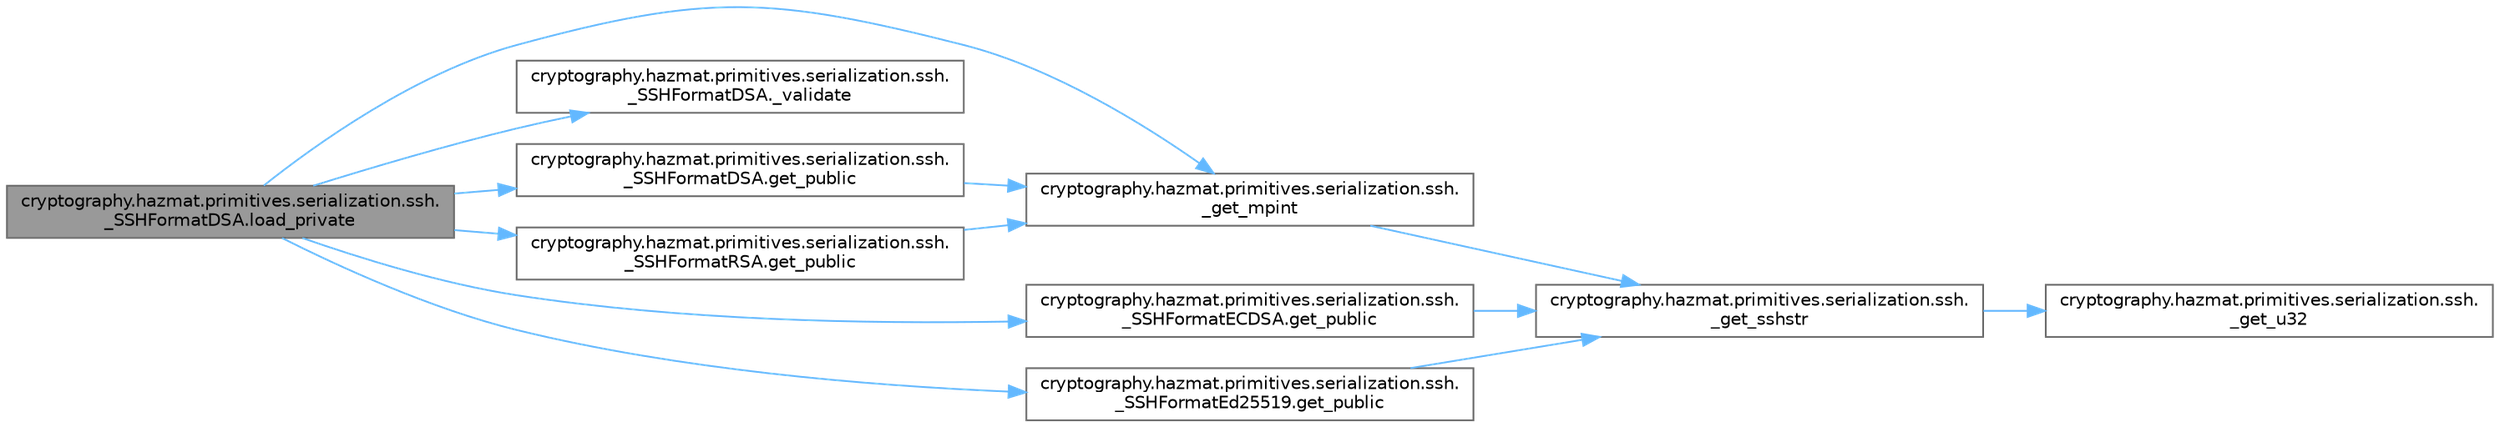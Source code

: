 digraph "cryptography.hazmat.primitives.serialization.ssh._SSHFormatDSA.load_private"
{
 // LATEX_PDF_SIZE
  bgcolor="transparent";
  edge [fontname=Helvetica,fontsize=10,labelfontname=Helvetica,labelfontsize=10];
  node [fontname=Helvetica,fontsize=10,shape=box,height=0.2,width=0.4];
  rankdir="LR";
  Node1 [id="Node000001",label="cryptography.hazmat.primitives.serialization.ssh.\l_SSHFormatDSA.load_private",height=0.2,width=0.4,color="gray40", fillcolor="grey60", style="filled", fontcolor="black",tooltip=" "];
  Node1 -> Node2 [id="edge1_Node000001_Node000002",color="steelblue1",style="solid",tooltip=" "];
  Node2 [id="Node000002",label="cryptography.hazmat.primitives.serialization.ssh.\l_get_mpint",height=0.2,width=0.4,color="grey40", fillcolor="white", style="filled",URL="$namespacecryptography_1_1hazmat_1_1primitives_1_1serialization_1_1ssh.html#a11d287d0241d4b00655b76e43f01052f",tooltip=" "];
  Node2 -> Node3 [id="edge2_Node000002_Node000003",color="steelblue1",style="solid",tooltip=" "];
  Node3 [id="Node000003",label="cryptography.hazmat.primitives.serialization.ssh.\l_get_sshstr",height=0.2,width=0.4,color="grey40", fillcolor="white", style="filled",URL="$namespacecryptography_1_1hazmat_1_1primitives_1_1serialization_1_1ssh.html#acea83e2934286b096c62ad49a31af97d",tooltip=" "];
  Node3 -> Node4 [id="edge3_Node000003_Node000004",color="steelblue1",style="solid",tooltip=" "];
  Node4 [id="Node000004",label="cryptography.hazmat.primitives.serialization.ssh.\l_get_u32",height=0.2,width=0.4,color="grey40", fillcolor="white", style="filled",URL="$namespacecryptography_1_1hazmat_1_1primitives_1_1serialization_1_1ssh.html#a26956049368d12cbf63d91e78ff06b3a",tooltip=" "];
  Node1 -> Node5 [id="edge4_Node000001_Node000005",color="steelblue1",style="solid",tooltip=" "];
  Node5 [id="Node000005",label="cryptography.hazmat.primitives.serialization.ssh.\l_SSHFormatDSA._validate",height=0.2,width=0.4,color="grey40", fillcolor="white", style="filled",URL="$classcryptography_1_1hazmat_1_1primitives_1_1serialization_1_1ssh_1_1___s_s_h_format_d_s_a.html#a775b95ae132abfe41d6714e71240c3de",tooltip=" "];
  Node1 -> Node6 [id="edge5_Node000001_Node000006",color="steelblue1",style="solid",tooltip=" "];
  Node6 [id="Node000006",label="cryptography.hazmat.primitives.serialization.ssh.\l_SSHFormatDSA.get_public",height=0.2,width=0.4,color="grey40", fillcolor="white", style="filled",URL="$classcryptography_1_1hazmat_1_1primitives_1_1serialization_1_1ssh_1_1___s_s_h_format_d_s_a.html#a604dc041168fa30a6db6ff8f518c7940",tooltip=" "];
  Node6 -> Node2 [id="edge6_Node000006_Node000002",color="steelblue1",style="solid",tooltip=" "];
  Node1 -> Node7 [id="edge7_Node000001_Node000007",color="steelblue1",style="solid",tooltip=" "];
  Node7 [id="Node000007",label="cryptography.hazmat.primitives.serialization.ssh.\l_SSHFormatECDSA.get_public",height=0.2,width=0.4,color="grey40", fillcolor="white", style="filled",URL="$classcryptography_1_1hazmat_1_1primitives_1_1serialization_1_1ssh_1_1___s_s_h_format_e_c_d_s_a.html#a1af7b2c64167d053612248ebf1229a29",tooltip=" "];
  Node7 -> Node3 [id="edge8_Node000007_Node000003",color="steelblue1",style="solid",tooltip=" "];
  Node1 -> Node8 [id="edge9_Node000001_Node000008",color="steelblue1",style="solid",tooltip=" "];
  Node8 [id="Node000008",label="cryptography.hazmat.primitives.serialization.ssh.\l_SSHFormatEd25519.get_public",height=0.2,width=0.4,color="grey40", fillcolor="white", style="filled",URL="$classcryptography_1_1hazmat_1_1primitives_1_1serialization_1_1ssh_1_1___s_s_h_format_ed25519.html#a882eca1b61cde6e2b73a821212dfb2b6",tooltip=" "];
  Node8 -> Node3 [id="edge10_Node000008_Node000003",color="steelblue1",style="solid",tooltip=" "];
  Node1 -> Node9 [id="edge11_Node000001_Node000009",color="steelblue1",style="solid",tooltip=" "];
  Node9 [id="Node000009",label="cryptography.hazmat.primitives.serialization.ssh.\l_SSHFormatRSA.get_public",height=0.2,width=0.4,color="grey40", fillcolor="white", style="filled",URL="$classcryptography_1_1hazmat_1_1primitives_1_1serialization_1_1ssh_1_1___s_s_h_format_r_s_a.html#a9f8d384bef9511580c9bd2c7eb63ec85",tooltip=" "];
  Node9 -> Node2 [id="edge12_Node000009_Node000002",color="steelblue1",style="solid",tooltip=" "];
}
